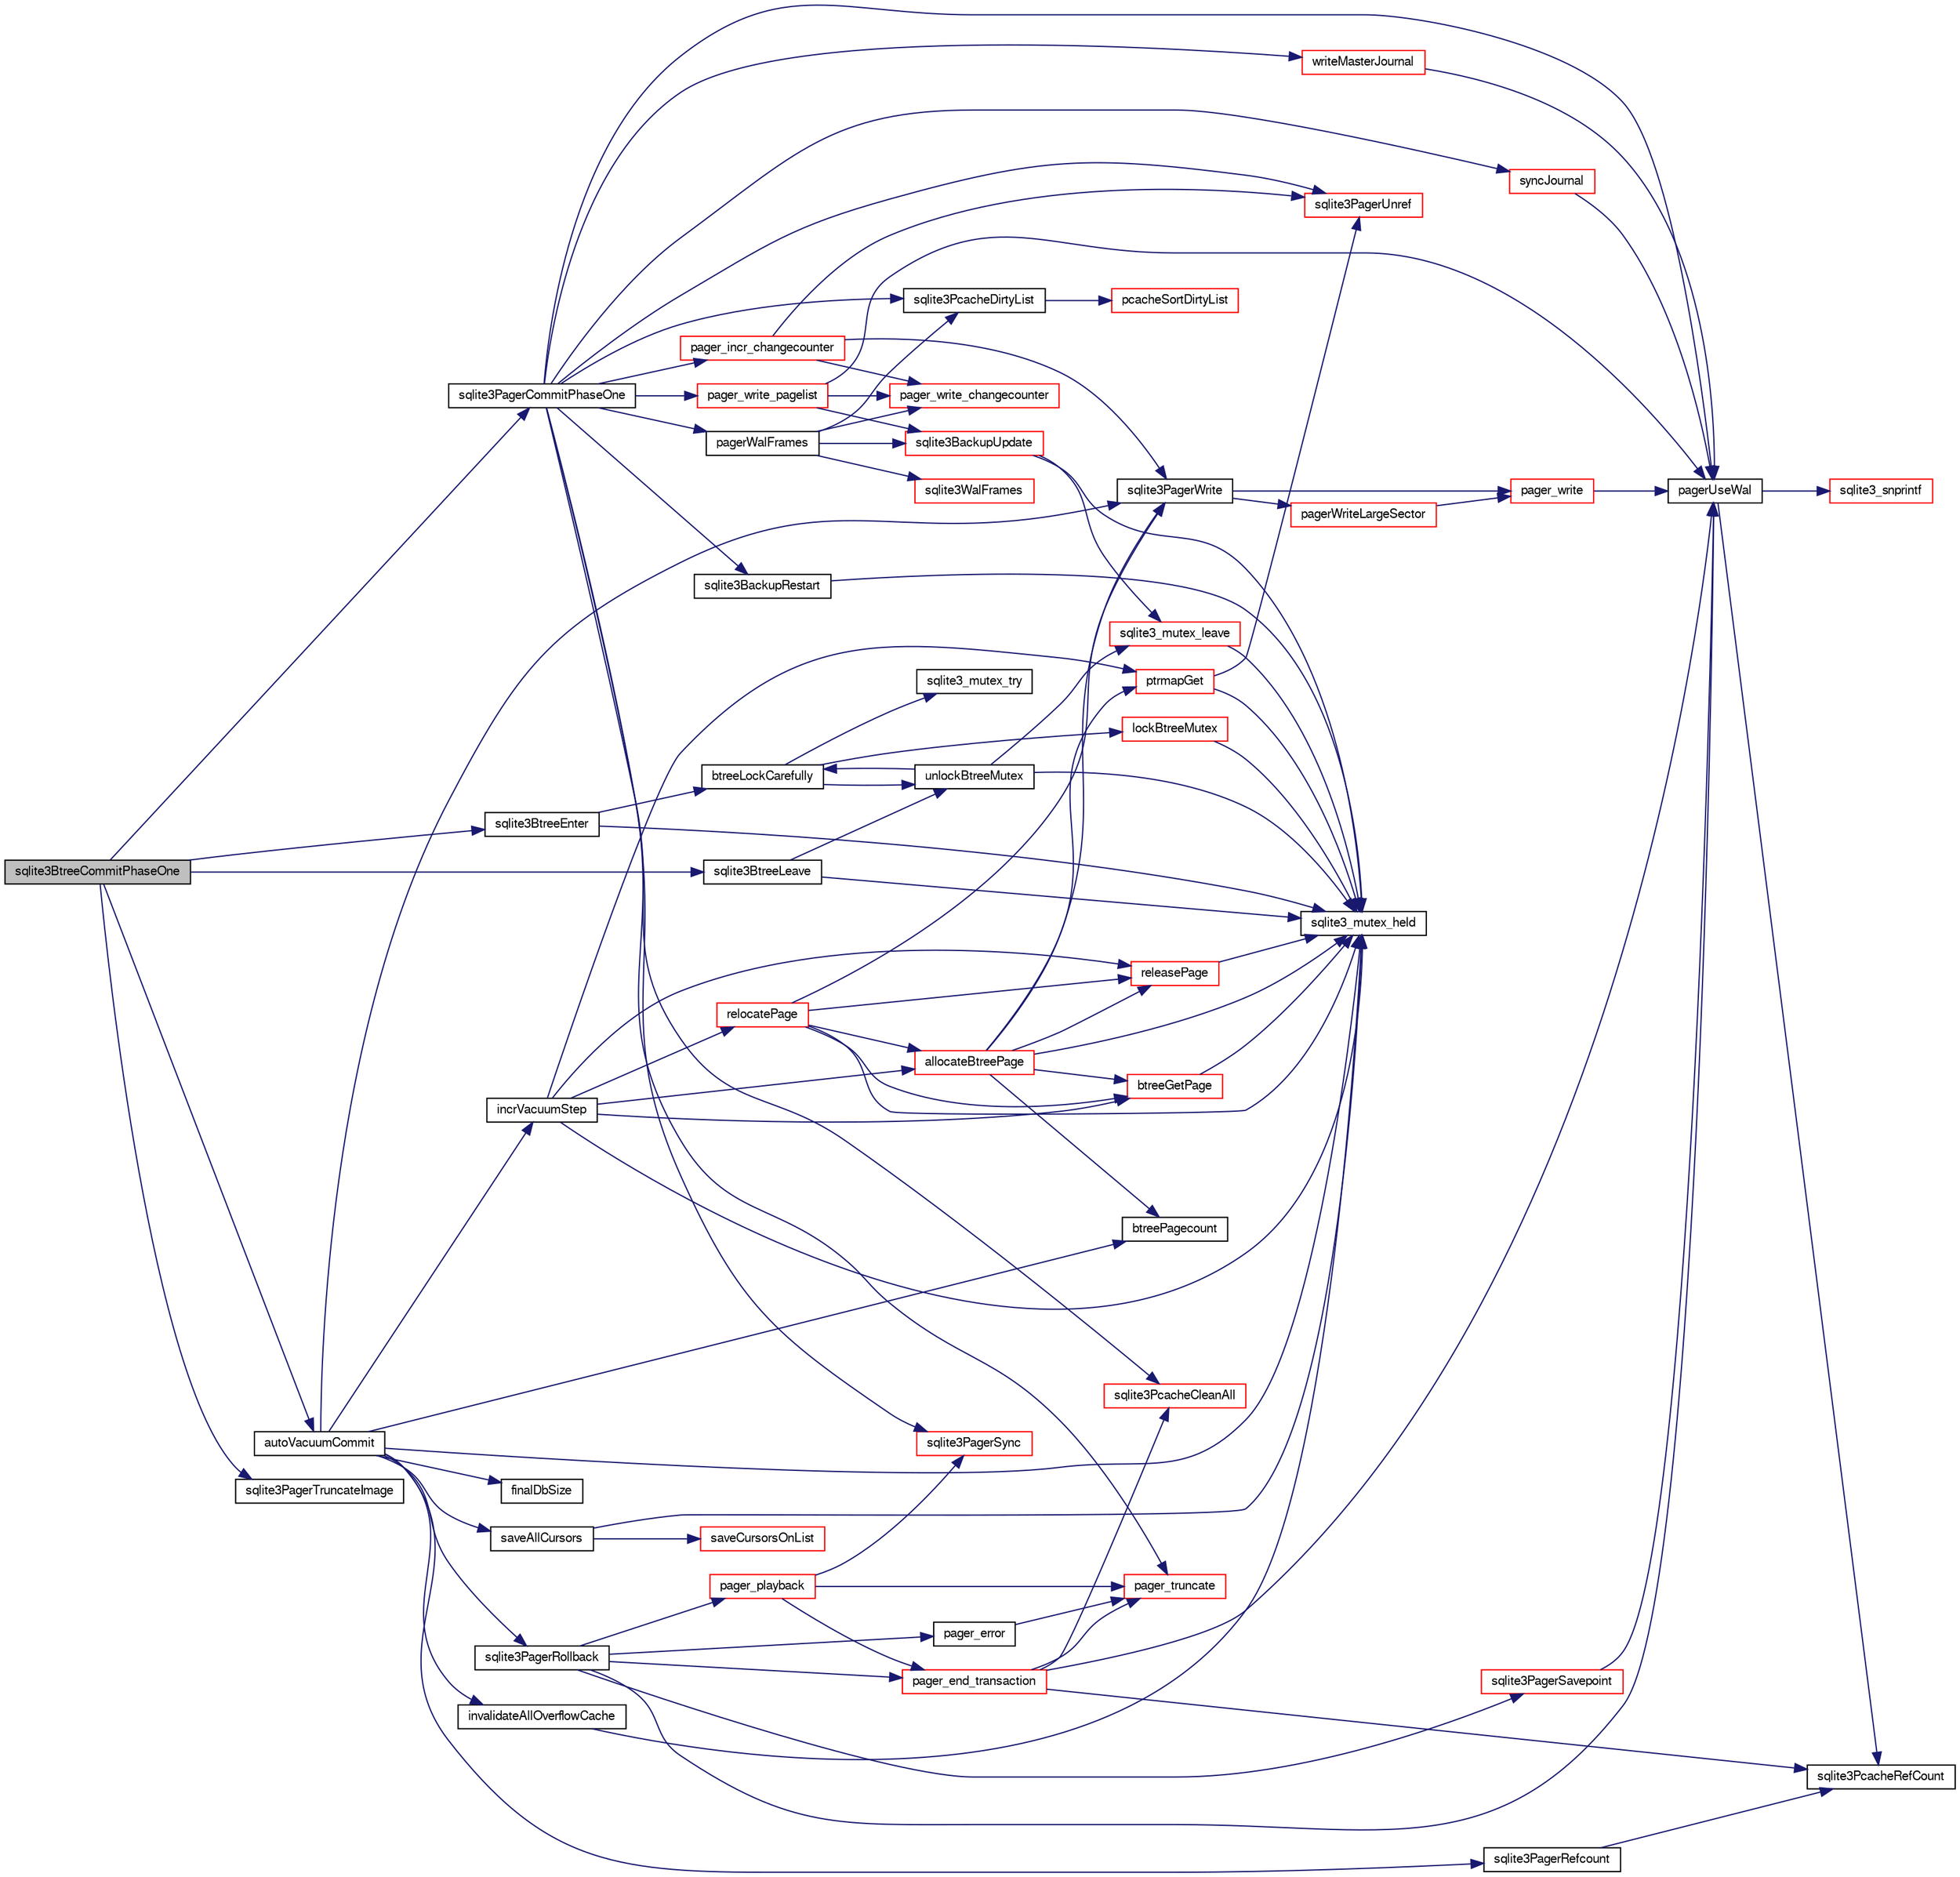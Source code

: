 digraph "sqlite3BtreeCommitPhaseOne"
{
  edge [fontname="FreeSans",fontsize="10",labelfontname="FreeSans",labelfontsize="10"];
  node [fontname="FreeSans",fontsize="10",shape=record];
  rankdir="LR";
  Node440560 [label="sqlite3BtreeCommitPhaseOne",height=0.2,width=0.4,color="black", fillcolor="grey75", style="filled", fontcolor="black"];
  Node440560 -> Node440561 [color="midnightblue",fontsize="10",style="solid",fontname="FreeSans"];
  Node440561 [label="sqlite3BtreeEnter",height=0.2,width=0.4,color="black", fillcolor="white", style="filled",URL="$sqlite3_8c.html#afa05d700ca373993fe6b0525b867feff"];
  Node440561 -> Node440562 [color="midnightblue",fontsize="10",style="solid",fontname="FreeSans"];
  Node440562 [label="sqlite3_mutex_held",height=0.2,width=0.4,color="black", fillcolor="white", style="filled",URL="$sqlite3_8c.html#acf77da68932b6bc163c5e68547ecc3e7"];
  Node440561 -> Node440563 [color="midnightblue",fontsize="10",style="solid",fontname="FreeSans"];
  Node440563 [label="btreeLockCarefully",height=0.2,width=0.4,color="black", fillcolor="white", style="filled",URL="$sqlite3_8c.html#a796746b1c1e4d6926960636bd74c79d7"];
  Node440563 -> Node440564 [color="midnightblue",fontsize="10",style="solid",fontname="FreeSans"];
  Node440564 [label="sqlite3_mutex_try",height=0.2,width=0.4,color="black", fillcolor="white", style="filled",URL="$sqlite3_8c.html#a196f84b09bdfda96ae5ae23189be1ec8"];
  Node440563 -> Node440565 [color="midnightblue",fontsize="10",style="solid",fontname="FreeSans"];
  Node440565 [label="unlockBtreeMutex",height=0.2,width=0.4,color="black", fillcolor="white", style="filled",URL="$sqlite3_8c.html#a29bc7d1c753dfa2af9fb296b7dc19a4a"];
  Node440565 -> Node440562 [color="midnightblue",fontsize="10",style="solid",fontname="FreeSans"];
  Node440565 -> Node440566 [color="midnightblue",fontsize="10",style="solid",fontname="FreeSans"];
  Node440566 [label="sqlite3_mutex_leave",height=0.2,width=0.4,color="red", fillcolor="white", style="filled",URL="$sqlite3_8c.html#a5838d235601dbd3c1fa993555c6bcc93"];
  Node440566 -> Node440562 [color="midnightblue",fontsize="10",style="solid",fontname="FreeSans"];
  Node440565 -> Node440563 [color="midnightblue",fontsize="10",style="solid",fontname="FreeSans"];
  Node440563 -> Node440568 [color="midnightblue",fontsize="10",style="solid",fontname="FreeSans"];
  Node440568 [label="lockBtreeMutex",height=0.2,width=0.4,color="red", fillcolor="white", style="filled",URL="$sqlite3_8c.html#ab1714bc62ac8a451c7b17bc53053ca53"];
  Node440568 -> Node440562 [color="midnightblue",fontsize="10",style="solid",fontname="FreeSans"];
  Node440560 -> Node440570 [color="midnightblue",fontsize="10",style="solid",fontname="FreeSans"];
  Node440570 [label="autoVacuumCommit",height=0.2,width=0.4,color="black", fillcolor="white", style="filled",URL="$sqlite3_8c.html#a809d22c6311135ae3048adf41febaef0"];
  Node440570 -> Node440571 [color="midnightblue",fontsize="10",style="solid",fontname="FreeSans"];
  Node440571 [label="sqlite3PagerRefcount",height=0.2,width=0.4,color="black", fillcolor="white", style="filled",URL="$sqlite3_8c.html#a865a3e27288083a9cdfd8de2ba365d80"];
  Node440571 -> Node440572 [color="midnightblue",fontsize="10",style="solid",fontname="FreeSans"];
  Node440572 [label="sqlite3PcacheRefCount",height=0.2,width=0.4,color="black", fillcolor="white", style="filled",URL="$sqlite3_8c.html#adee2536d23ec9628e0883ccab03b3429"];
  Node440570 -> Node440562 [color="midnightblue",fontsize="10",style="solid",fontname="FreeSans"];
  Node440570 -> Node440573 [color="midnightblue",fontsize="10",style="solid",fontname="FreeSans"];
  Node440573 [label="invalidateAllOverflowCache",height=0.2,width=0.4,color="black", fillcolor="white", style="filled",URL="$sqlite3_8c.html#ae54a9c06fff6f71d61f77b1f08f3e09c"];
  Node440573 -> Node440562 [color="midnightblue",fontsize="10",style="solid",fontname="FreeSans"];
  Node440570 -> Node440574 [color="midnightblue",fontsize="10",style="solid",fontname="FreeSans"];
  Node440574 [label="btreePagecount",height=0.2,width=0.4,color="black", fillcolor="white", style="filled",URL="$sqlite3_8c.html#a9cc4ac11752c088db89d551ec1495a15"];
  Node440570 -> Node440575 [color="midnightblue",fontsize="10",style="solid",fontname="FreeSans"];
  Node440575 [label="finalDbSize",height=0.2,width=0.4,color="black", fillcolor="white", style="filled",URL="$sqlite3_8c.html#a6e8990e2e26e221184d66b367b586d75"];
  Node440570 -> Node440576 [color="midnightblue",fontsize="10",style="solid",fontname="FreeSans"];
  Node440576 [label="saveAllCursors",height=0.2,width=0.4,color="black", fillcolor="white", style="filled",URL="$sqlite3_8c.html#add0c7a5086792caf465148beaadb913d"];
  Node440576 -> Node440562 [color="midnightblue",fontsize="10",style="solid",fontname="FreeSans"];
  Node440576 -> Node440577 [color="midnightblue",fontsize="10",style="solid",fontname="FreeSans"];
  Node440577 [label="saveCursorsOnList",height=0.2,width=0.4,color="red", fillcolor="white", style="filled",URL="$sqlite3_8c.html#a33cb455c167e82c225c04c6628a486e1"];
  Node440570 -> Node440995 [color="midnightblue",fontsize="10",style="solid",fontname="FreeSans"];
  Node440995 [label="incrVacuumStep",height=0.2,width=0.4,color="black", fillcolor="white", style="filled",URL="$sqlite3_8c.html#a68a85130a567f1700dc0907ec9227892"];
  Node440995 -> Node440562 [color="midnightblue",fontsize="10",style="solid",fontname="FreeSans"];
  Node440995 -> Node440989 [color="midnightblue",fontsize="10",style="solid",fontname="FreeSans"];
  Node440989 [label="ptrmapGet",height=0.2,width=0.4,color="red", fillcolor="white", style="filled",URL="$sqlite3_8c.html#ae91bfd9c1bec807a52a384d2ed01934b"];
  Node440989 -> Node440562 [color="midnightblue",fontsize="10",style="solid",fontname="FreeSans"];
  Node440989 -> Node440955 [color="midnightblue",fontsize="10",style="solid",fontname="FreeSans"];
  Node440955 [label="sqlite3PagerUnref",height=0.2,width=0.4,color="red", fillcolor="white", style="filled",URL="$sqlite3_8c.html#aa9d040b7f24a8a5d99bf96863b52cd15"];
  Node440995 -> Node440996 [color="midnightblue",fontsize="10",style="solid",fontname="FreeSans"];
  Node440996 [label="allocateBtreePage",height=0.2,width=0.4,color="red", fillcolor="white", style="filled",URL="$sqlite3_8c.html#ae84ce1103eabfe9455a6a59e6cec4a33"];
  Node440996 -> Node440562 [color="midnightblue",fontsize="10",style="solid",fontname="FreeSans"];
  Node440996 -> Node440574 [color="midnightblue",fontsize="10",style="solid",fontname="FreeSans"];
  Node440996 -> Node440989 [color="midnightblue",fontsize="10",style="solid",fontname="FreeSans"];
  Node440996 -> Node440590 [color="midnightblue",fontsize="10",style="solid",fontname="FreeSans"];
  Node440590 [label="sqlite3PagerWrite",height=0.2,width=0.4,color="black", fillcolor="white", style="filled",URL="$sqlite3_8c.html#ad4b8aee028ee99575b0748b299e04ed0"];
  Node440590 -> Node440591 [color="midnightblue",fontsize="10",style="solid",fontname="FreeSans"];
  Node440591 [label="pagerWriteLargeSector",height=0.2,width=0.4,color="red", fillcolor="white", style="filled",URL="$sqlite3_8c.html#a06334f0cc1c2dc95ffe29c2359928b92"];
  Node440591 -> Node440593 [color="midnightblue",fontsize="10",style="solid",fontname="FreeSans"];
  Node440593 [label="pager_write",height=0.2,width=0.4,color="red", fillcolor="white", style="filled",URL="$sqlite3_8c.html#aa5dbf1a9dcccf0aa140b04b81325517f"];
  Node440593 -> Node440595 [color="midnightblue",fontsize="10",style="solid",fontname="FreeSans"];
  Node440595 [label="pagerUseWal",height=0.2,width=0.4,color="black", fillcolor="white", style="filled",URL="$sqlite3_8c.html#a31def80bfe1de9284d635ba190a5eb68"];
  Node440595 -> Node440572 [color="midnightblue",fontsize="10",style="solid",fontname="FreeSans"];
  Node440595 -> Node440596 [color="midnightblue",fontsize="10",style="solid",fontname="FreeSans"];
  Node440596 [label="sqlite3_snprintf",height=0.2,width=0.4,color="red", fillcolor="white", style="filled",URL="$sqlite3_8c.html#aa2695a752e971577f5784122f2013c40"];
  Node440590 -> Node440593 [color="midnightblue",fontsize="10",style="solid",fontname="FreeSans"];
  Node440996 -> Node440990 [color="midnightblue",fontsize="10",style="solid",fontname="FreeSans"];
  Node440990 [label="btreeGetPage",height=0.2,width=0.4,color="red", fillcolor="white", style="filled",URL="$sqlite3_8c.html#ac59679e30ceb0190614fbd19a7feb6de"];
  Node440990 -> Node440562 [color="midnightblue",fontsize="10",style="solid",fontname="FreeSans"];
  Node440996 -> Node440992 [color="midnightblue",fontsize="10",style="solid",fontname="FreeSans"];
  Node440992 [label="releasePage",height=0.2,width=0.4,color="red", fillcolor="white", style="filled",URL="$sqlite3_8c.html#a92c6fb14f9bcf117440c35116c26d6c4"];
  Node440992 -> Node440562 [color="midnightblue",fontsize="10",style="solid",fontname="FreeSans"];
  Node440995 -> Node440992 [color="midnightblue",fontsize="10",style="solid",fontname="FreeSans"];
  Node440995 -> Node440990 [color="midnightblue",fontsize="10",style="solid",fontname="FreeSans"];
  Node440995 -> Node441009 [color="midnightblue",fontsize="10",style="solid",fontname="FreeSans"];
  Node441009 [label="relocatePage",height=0.2,width=0.4,color="red", fillcolor="white", style="filled",URL="$sqlite3_8c.html#af8fb5934ff87b02845c89350c57fd2bc"];
  Node441009 -> Node440562 [color="midnightblue",fontsize="10",style="solid",fontname="FreeSans"];
  Node441009 -> Node440990 [color="midnightblue",fontsize="10",style="solid",fontname="FreeSans"];
  Node441009 -> Node440590 [color="midnightblue",fontsize="10",style="solid",fontname="FreeSans"];
  Node441009 -> Node440992 [color="midnightblue",fontsize="10",style="solid",fontname="FreeSans"];
  Node441009 -> Node440996 [color="midnightblue",fontsize="10",style="solid",fontname="FreeSans"];
  Node440570 -> Node440590 [color="midnightblue",fontsize="10",style="solid",fontname="FreeSans"];
  Node440570 -> Node440896 [color="midnightblue",fontsize="10",style="solid",fontname="FreeSans"];
  Node440896 [label="sqlite3PagerRollback",height=0.2,width=0.4,color="black", fillcolor="white", style="filled",URL="$sqlite3_8c.html#afdd2ecbb97b7a716892ff6bd10c7dfd0"];
  Node440896 -> Node440595 [color="midnightblue",fontsize="10",style="solid",fontname="FreeSans"];
  Node440896 -> Node440897 [color="midnightblue",fontsize="10",style="solid",fontname="FreeSans"];
  Node440897 [label="sqlite3PagerSavepoint",height=0.2,width=0.4,color="red", fillcolor="white", style="filled",URL="$sqlite3_8c.html#a8b5f1920b6a8b564a47e243868f2c8d4"];
  Node440897 -> Node440595 [color="midnightblue",fontsize="10",style="solid",fontname="FreeSans"];
  Node440896 -> Node440961 [color="midnightblue",fontsize="10",style="solid",fontname="FreeSans"];
  Node440961 [label="pager_end_transaction",height=0.2,width=0.4,color="red", fillcolor="white", style="filled",URL="$sqlite3_8c.html#a0814e2cfab386b1e3ba74528870339fe"];
  Node440961 -> Node440595 [color="midnightblue",fontsize="10",style="solid",fontname="FreeSans"];
  Node440961 -> Node440572 [color="midnightblue",fontsize="10",style="solid",fontname="FreeSans"];
  Node440961 -> Node440967 [color="midnightblue",fontsize="10",style="solid",fontname="FreeSans"];
  Node440967 [label="sqlite3PcacheCleanAll",height=0.2,width=0.4,color="red", fillcolor="white", style="filled",URL="$sqlite3_8c.html#a65aa4d4f73373a161a96fafe219b86a7"];
  Node440961 -> Node440971 [color="midnightblue",fontsize="10",style="solid",fontname="FreeSans"];
  Node440971 [label="pager_truncate",height=0.2,width=0.4,color="red", fillcolor="white", style="filled",URL="$sqlite3_8c.html#aa0700caa408442673a3ede3bb04b1f0b"];
  Node440896 -> Node440977 [color="midnightblue",fontsize="10",style="solid",fontname="FreeSans"];
  Node440977 [label="pager_playback",height=0.2,width=0.4,color="red", fillcolor="white", style="filled",URL="$sqlite3_8c.html#a9d9a750a9fc76eb4b668c8a16b164a65"];
  Node440977 -> Node440971 [color="midnightblue",fontsize="10",style="solid",fontname="FreeSans"];
  Node440977 -> Node440980 [color="midnightblue",fontsize="10",style="solid",fontname="FreeSans"];
  Node440980 [label="sqlite3PagerSync",height=0.2,width=0.4,color="red", fillcolor="white", style="filled",URL="$sqlite3_8c.html#a5b3c2a03efdf7f4844243c58718ca08b"];
  Node440977 -> Node440961 [color="midnightblue",fontsize="10",style="solid",fontname="FreeSans"];
  Node440896 -> Node440985 [color="midnightblue",fontsize="10",style="solid",fontname="FreeSans"];
  Node440985 [label="pager_error",height=0.2,width=0.4,color="black", fillcolor="white", style="filled",URL="$sqlite3_8c.html#ac15e13c61047b37098e21115614ddd22"];
  Node440985 -> Node440971 [color="midnightblue",fontsize="10",style="solid",fontname="FreeSans"];
  Node440560 -> Node440937 [color="midnightblue",fontsize="10",style="solid",fontname="FreeSans"];
  Node440937 [label="sqlite3BtreeLeave",height=0.2,width=0.4,color="black", fillcolor="white", style="filled",URL="$sqlite3_8c.html#a460e4f89d1aeef4b4d334cfe8165da89"];
  Node440937 -> Node440565 [color="midnightblue",fontsize="10",style="solid",fontname="FreeSans"];
  Node440937 -> Node440562 [color="midnightblue",fontsize="10",style="solid",fontname="FreeSans"];
  Node440560 -> Node441021 [color="midnightblue",fontsize="10",style="solid",fontname="FreeSans"];
  Node441021 [label="sqlite3PagerTruncateImage",height=0.2,width=0.4,color="black", fillcolor="white", style="filled",URL="$sqlite3_8c.html#ac6c0a8a9bec3fa3595f1d4bba98a3010"];
  Node440560 -> Node441022 [color="midnightblue",fontsize="10",style="solid",fontname="FreeSans"];
  Node441022 [label="sqlite3PagerCommitPhaseOne",height=0.2,width=0.4,color="black", fillcolor="white", style="filled",URL="$sqlite3_8c.html#a2baf986bff9120486e9acc5951494ea7"];
  Node441022 -> Node440924 [color="midnightblue",fontsize="10",style="solid",fontname="FreeSans"];
  Node440924 [label="sqlite3BackupRestart",height=0.2,width=0.4,color="black", fillcolor="white", style="filled",URL="$sqlite3_8c.html#a51c915452a70527bce99483f8eac02b8"];
  Node440924 -> Node440562 [color="midnightblue",fontsize="10",style="solid",fontname="FreeSans"];
  Node441022 -> Node440595 [color="midnightblue",fontsize="10",style="solid",fontname="FreeSans"];
  Node441022 -> Node440925 [color="midnightblue",fontsize="10",style="solid",fontname="FreeSans"];
  Node440925 [label="sqlite3PcacheDirtyList",height=0.2,width=0.4,color="black", fillcolor="white", style="filled",URL="$sqlite3_8c.html#a9fe5b4991391ec26e75fb59ee72704db"];
  Node440925 -> Node440926 [color="midnightblue",fontsize="10",style="solid",fontname="FreeSans"];
  Node440926 [label="pcacheSortDirtyList",height=0.2,width=0.4,color="red", fillcolor="white", style="filled",URL="$sqlite3_8c.html#a514c3d7d59cd3820a8fb16a489631101"];
  Node441022 -> Node441023 [color="midnightblue",fontsize="10",style="solid",fontname="FreeSans"];
  Node441023 [label="pagerWalFrames",height=0.2,width=0.4,color="black", fillcolor="white", style="filled",URL="$sqlite3_8c.html#a1675dba6bfeb50d8aa8a0509103fd004"];
  Node441023 -> Node441024 [color="midnightblue",fontsize="10",style="solid",fontname="FreeSans"];
  Node441024 [label="pager_write_changecounter",height=0.2,width=0.4,color="red", fillcolor="white", style="filled",URL="$sqlite3_8c.html#afd08ca92c5087db71f9b3a7cd9343057"];
  Node441023 -> Node441025 [color="midnightblue",fontsize="10",style="solid",fontname="FreeSans"];
  Node441025 [label="sqlite3WalFrames",height=0.2,width=0.4,color="red", fillcolor="white", style="filled",URL="$sqlite3_8c.html#af9606aac275558d3b96c83b2bff2d717"];
  Node441023 -> Node440931 [color="midnightblue",fontsize="10",style="solid",fontname="FreeSans"];
  Node440931 [label="sqlite3BackupUpdate",height=0.2,width=0.4,color="red", fillcolor="white", style="filled",URL="$sqlite3_8c.html#a928fd0b03c8d689beb3b81d73e9c713c"];
  Node440931 -> Node440562 [color="midnightblue",fontsize="10",style="solid",fontname="FreeSans"];
  Node440931 -> Node440566 [color="midnightblue",fontsize="10",style="solid",fontname="FreeSans"];
  Node441023 -> Node440925 [color="midnightblue",fontsize="10",style="solid",fontname="FreeSans"];
  Node441022 -> Node440955 [color="midnightblue",fontsize="10",style="solid",fontname="FreeSans"];
  Node441022 -> Node440967 [color="midnightblue",fontsize="10",style="solid",fontname="FreeSans"];
  Node441022 -> Node441044 [color="midnightblue",fontsize="10",style="solid",fontname="FreeSans"];
  Node441044 [label="pager_incr_changecounter",height=0.2,width=0.4,color="red", fillcolor="white", style="filled",URL="$sqlite3_8c.html#add9f57a131d488bb6fc49dedc5a4df81"];
  Node441044 -> Node440590 [color="midnightblue",fontsize="10",style="solid",fontname="FreeSans"];
  Node441044 -> Node441024 [color="midnightblue",fontsize="10",style="solid",fontname="FreeSans"];
  Node441044 -> Node440955 [color="midnightblue",fontsize="10",style="solid",fontname="FreeSans"];
  Node441022 -> Node441045 [color="midnightblue",fontsize="10",style="solid",fontname="FreeSans"];
  Node441045 [label="writeMasterJournal",height=0.2,width=0.4,color="red", fillcolor="white", style="filled",URL="$sqlite3_8c.html#a6df09ec3e85ec74c6ee0bbbbe72a8cf3"];
  Node441045 -> Node440595 [color="midnightblue",fontsize="10",style="solid",fontname="FreeSans"];
  Node441022 -> Node441046 [color="midnightblue",fontsize="10",style="solid",fontname="FreeSans"];
  Node441046 [label="syncJournal",height=0.2,width=0.4,color="red", fillcolor="white", style="filled",URL="$sqlite3_8c.html#a53f9f2b680d397f110a892f8931623c6"];
  Node441046 -> Node440595 [color="midnightblue",fontsize="10",style="solid",fontname="FreeSans"];
  Node441022 -> Node441052 [color="midnightblue",fontsize="10",style="solid",fontname="FreeSans"];
  Node441052 [label="pager_write_pagelist",height=0.2,width=0.4,color="red", fillcolor="white", style="filled",URL="$sqlite3_8c.html#a6287c834edd4d88c1757d45a9d7f7dcc"];
  Node441052 -> Node440595 [color="midnightblue",fontsize="10",style="solid",fontname="FreeSans"];
  Node441052 -> Node441024 [color="midnightblue",fontsize="10",style="solid",fontname="FreeSans"];
  Node441052 -> Node440931 [color="midnightblue",fontsize="10",style="solid",fontname="FreeSans"];
  Node441022 -> Node440971 [color="midnightblue",fontsize="10",style="solid",fontname="FreeSans"];
  Node441022 -> Node440980 [color="midnightblue",fontsize="10",style="solid",fontname="FreeSans"];
}
